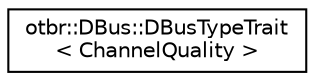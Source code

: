 digraph "Graphical Class Hierarchy"
{
  edge [fontname="Helvetica",fontsize="10",labelfontname="Helvetica",labelfontsize="10"];
  node [fontname="Helvetica",fontsize="10",shape=record];
  rankdir="LR";
  Node0 [label="otbr::DBus::DBusTypeTrait\l\< ChannelQuality \>",height=0.2,width=0.4,color="black", fillcolor="white", style="filled",URL="$d7/dcb/structotbr_1_1DBus_1_1DBusTypeTrait_3_01ChannelQuality_01_4.html"];
}
